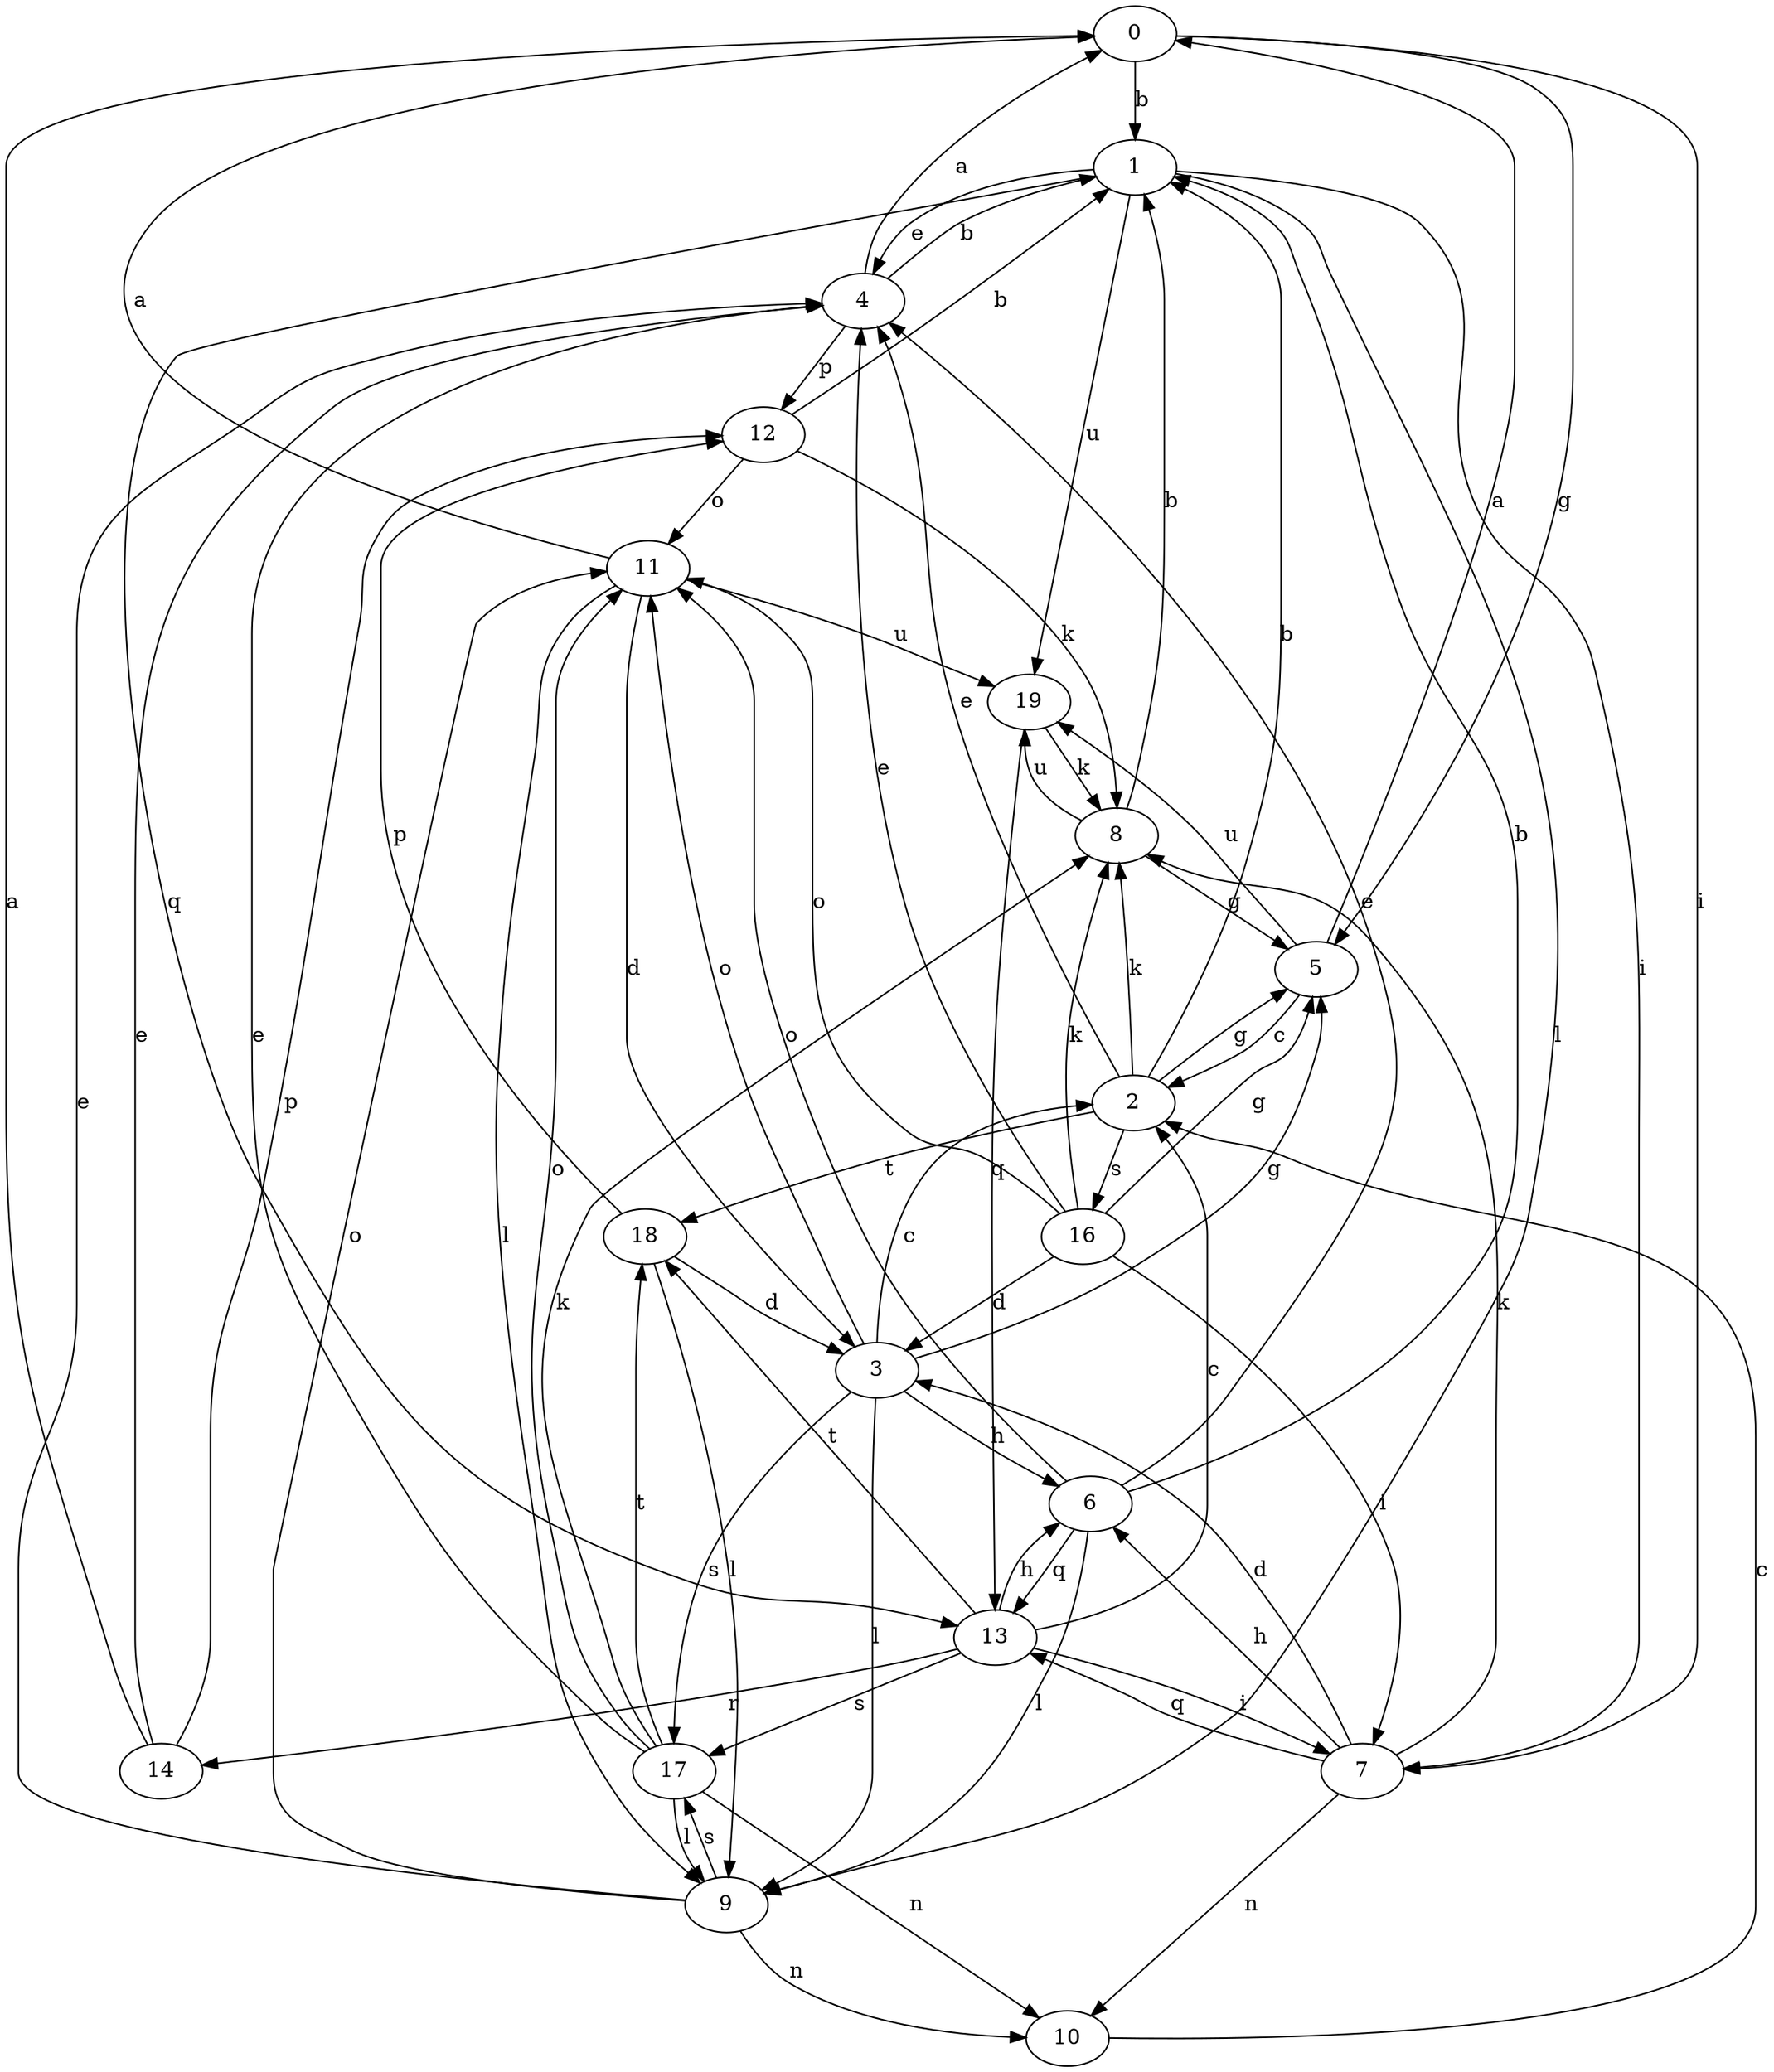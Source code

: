 strict digraph  {
0;
1;
2;
3;
4;
5;
6;
7;
8;
9;
10;
11;
12;
13;
14;
16;
17;
18;
19;
0 -> 1  [label=b];
0 -> 5  [label=g];
0 -> 7  [label=i];
1 -> 4  [label=e];
1 -> 7  [label=i];
1 -> 9  [label=l];
1 -> 13  [label=q];
1 -> 19  [label=u];
2 -> 1  [label=b];
2 -> 4  [label=e];
2 -> 5  [label=g];
2 -> 8  [label=k];
2 -> 16  [label=s];
2 -> 18  [label=t];
3 -> 2  [label=c];
3 -> 5  [label=g];
3 -> 6  [label=h];
3 -> 9  [label=l];
3 -> 11  [label=o];
3 -> 17  [label=s];
4 -> 0  [label=a];
4 -> 1  [label=b];
4 -> 12  [label=p];
5 -> 0  [label=a];
5 -> 2  [label=c];
5 -> 19  [label=u];
6 -> 1  [label=b];
6 -> 4  [label=e];
6 -> 9  [label=l];
6 -> 11  [label=o];
6 -> 13  [label=q];
7 -> 3  [label=d];
7 -> 6  [label=h];
7 -> 8  [label=k];
7 -> 10  [label=n];
7 -> 13  [label=q];
8 -> 1  [label=b];
8 -> 5  [label=g];
8 -> 19  [label=u];
9 -> 4  [label=e];
9 -> 10  [label=n];
9 -> 11  [label=o];
9 -> 17  [label=s];
10 -> 2  [label=c];
11 -> 0  [label=a];
11 -> 3  [label=d];
11 -> 9  [label=l];
11 -> 19  [label=u];
12 -> 1  [label=b];
12 -> 8  [label=k];
12 -> 11  [label=o];
13 -> 2  [label=c];
13 -> 6  [label=h];
13 -> 7  [label=i];
13 -> 14  [label=r];
13 -> 17  [label=s];
13 -> 18  [label=t];
14 -> 0  [label=a];
14 -> 4  [label=e];
14 -> 12  [label=p];
16 -> 3  [label=d];
16 -> 4  [label=e];
16 -> 5  [label=g];
16 -> 7  [label=i];
16 -> 8  [label=k];
16 -> 11  [label=o];
17 -> 4  [label=e];
17 -> 8  [label=k];
17 -> 9  [label=l];
17 -> 10  [label=n];
17 -> 11  [label=o];
17 -> 18  [label=t];
18 -> 3  [label=d];
18 -> 9  [label=l];
18 -> 12  [label=p];
19 -> 8  [label=k];
19 -> 13  [label=q];
}
